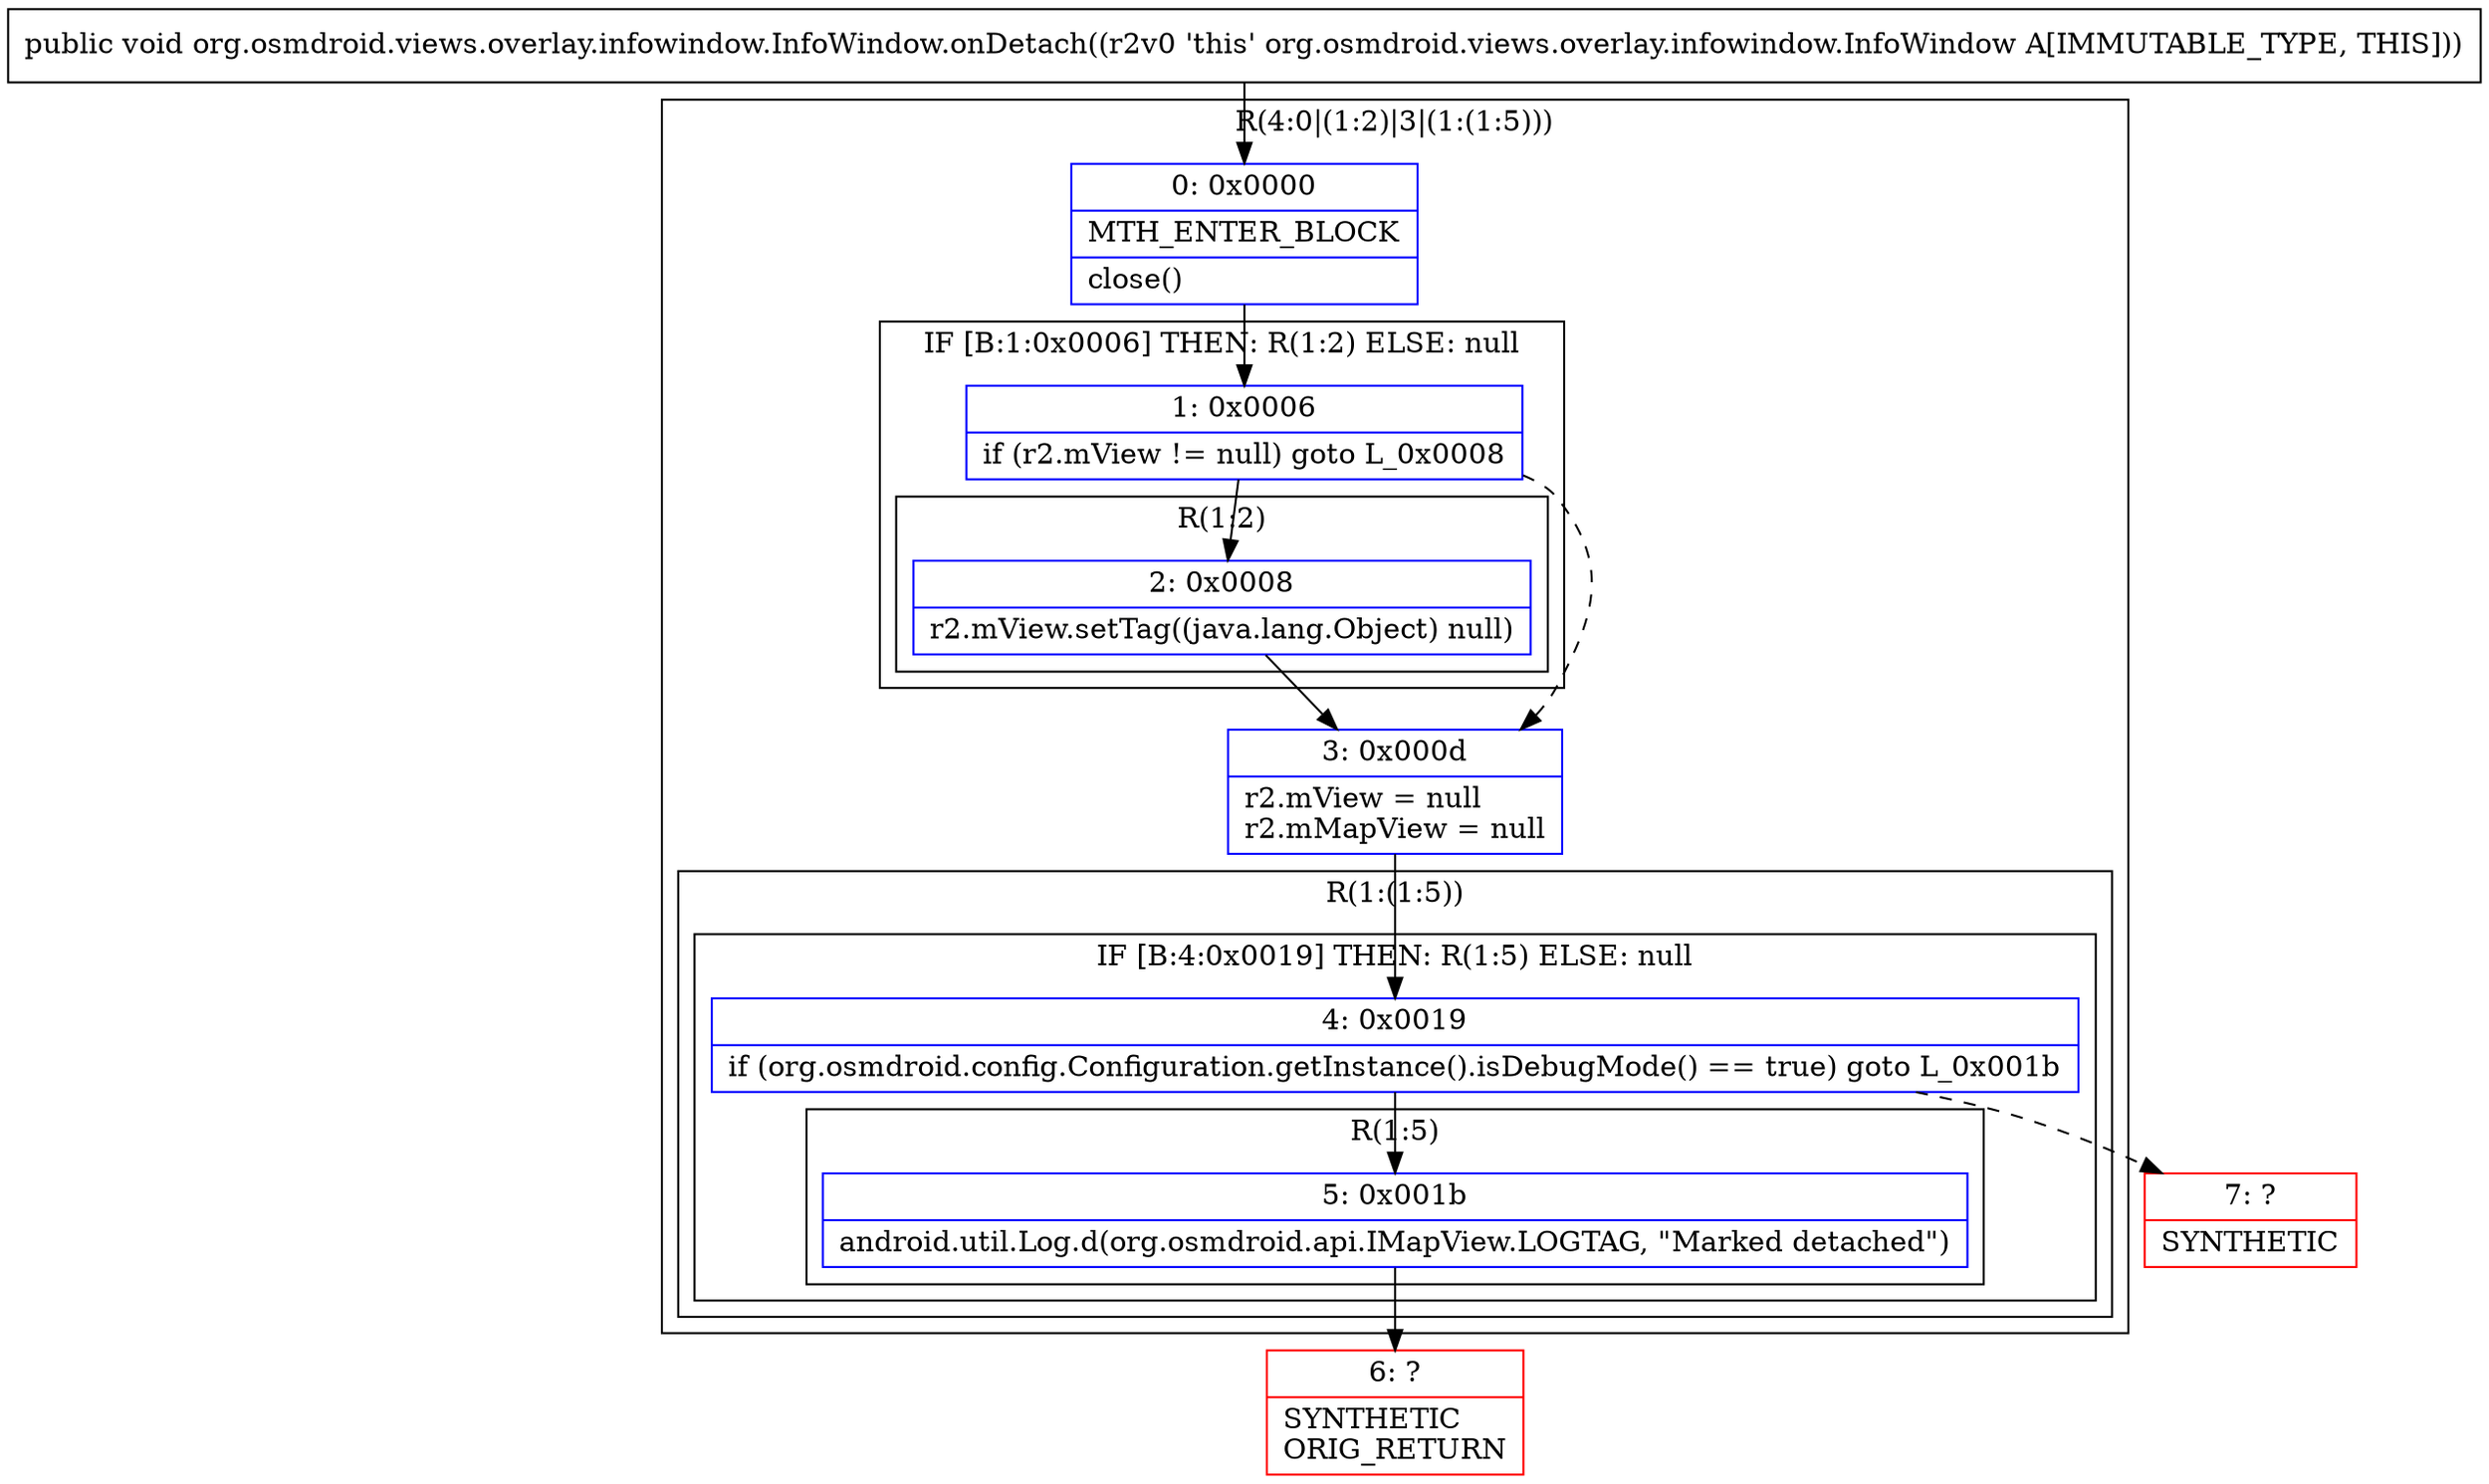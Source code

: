 digraph "CFG fororg.osmdroid.views.overlay.infowindow.InfoWindow.onDetach()V" {
subgraph cluster_Region_386382240 {
label = "R(4:0|(1:2)|3|(1:(1:5)))";
node [shape=record,color=blue];
Node_0 [shape=record,label="{0\:\ 0x0000|MTH_ENTER_BLOCK\l|close()\l}"];
subgraph cluster_IfRegion_433033307 {
label = "IF [B:1:0x0006] THEN: R(1:2) ELSE: null";
node [shape=record,color=blue];
Node_1 [shape=record,label="{1\:\ 0x0006|if (r2.mView != null) goto L_0x0008\l}"];
subgraph cluster_Region_209384260 {
label = "R(1:2)";
node [shape=record,color=blue];
Node_2 [shape=record,label="{2\:\ 0x0008|r2.mView.setTag((java.lang.Object) null)\l}"];
}
}
Node_3 [shape=record,label="{3\:\ 0x000d|r2.mView = null\lr2.mMapView = null\l}"];
subgraph cluster_Region_51818674 {
label = "R(1:(1:5))";
node [shape=record,color=blue];
subgraph cluster_IfRegion_704037833 {
label = "IF [B:4:0x0019] THEN: R(1:5) ELSE: null";
node [shape=record,color=blue];
Node_4 [shape=record,label="{4\:\ 0x0019|if (org.osmdroid.config.Configuration.getInstance().isDebugMode() == true) goto L_0x001b\l}"];
subgraph cluster_Region_1289667556 {
label = "R(1:5)";
node [shape=record,color=blue];
Node_5 [shape=record,label="{5\:\ 0x001b|android.util.Log.d(org.osmdroid.api.IMapView.LOGTAG, \"Marked detached\")\l}"];
}
}
}
}
Node_6 [shape=record,color=red,label="{6\:\ ?|SYNTHETIC\lORIG_RETURN\l}"];
Node_7 [shape=record,color=red,label="{7\:\ ?|SYNTHETIC\l}"];
MethodNode[shape=record,label="{public void org.osmdroid.views.overlay.infowindow.InfoWindow.onDetach((r2v0 'this' org.osmdroid.views.overlay.infowindow.InfoWindow A[IMMUTABLE_TYPE, THIS])) }"];
MethodNode -> Node_0;
Node_0 -> Node_1;
Node_1 -> Node_2;
Node_1 -> Node_3[style=dashed];
Node_2 -> Node_3;
Node_3 -> Node_4;
Node_4 -> Node_5;
Node_4 -> Node_7[style=dashed];
Node_5 -> Node_6;
}

